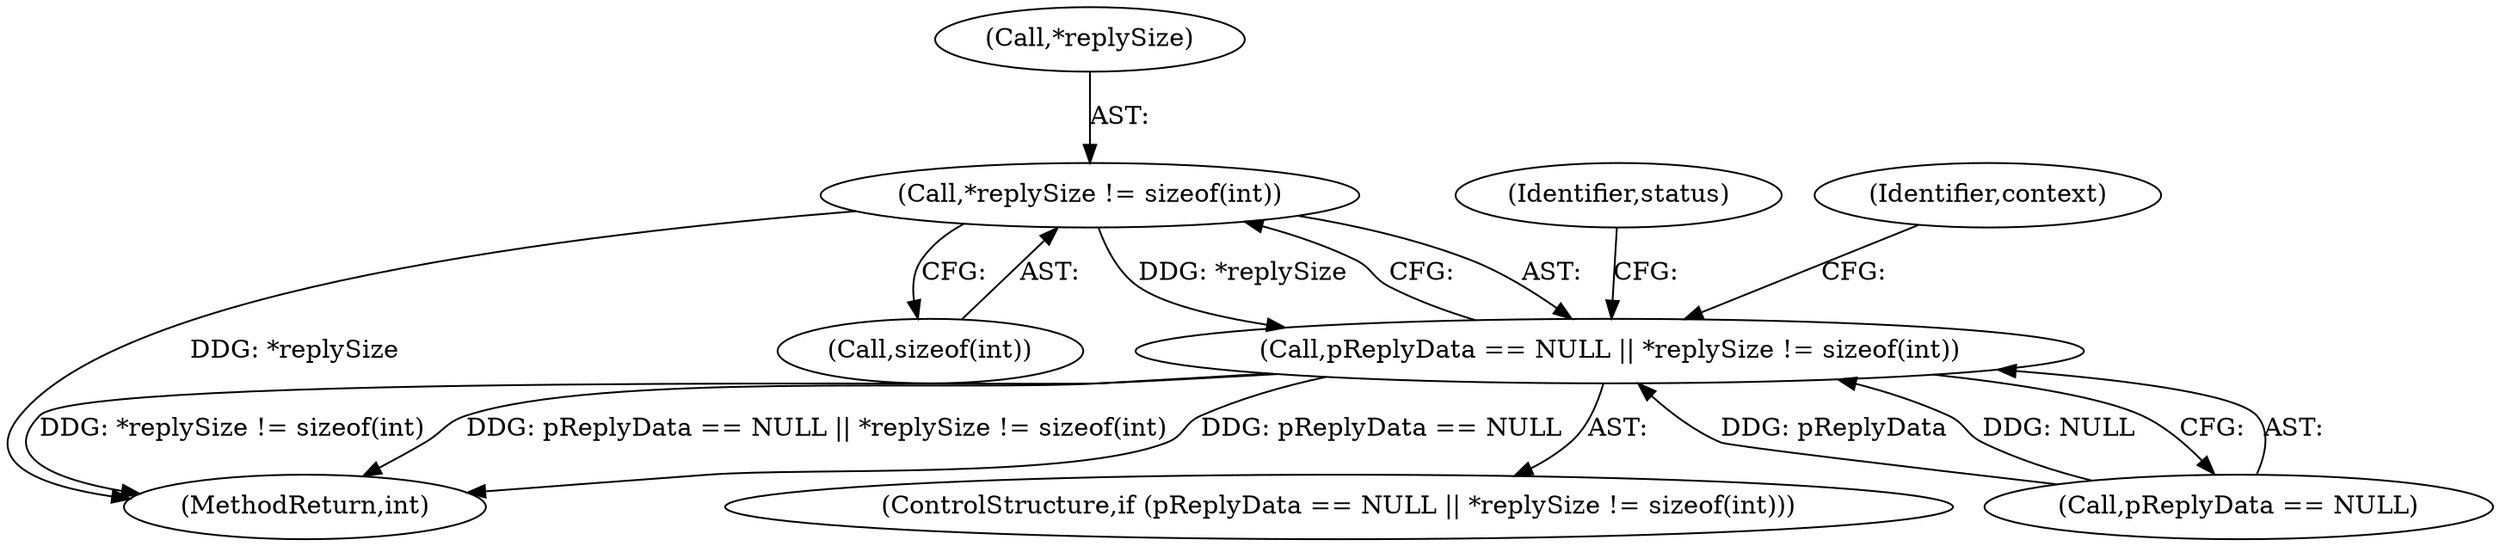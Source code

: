 digraph "0_Android_073a80800f341325932c66818ce4302b312909a4@API" {
"1000328" [label="(Call,*replySize != sizeof(int))"];
"1000324" [label="(Call,pReplyData == NULL || *replySize != sizeof(int))"];
"1000328" [label="(Call,*replySize != sizeof(int))"];
"1000712" [label="(MethodReturn,int)"];
"1000342" [label="(Identifier,context)"];
"1000324" [label="(Call,pReplyData == NULL || *replySize != sizeof(int))"];
"1000323" [label="(ControlStructure,if (pReplyData == NULL || *replySize != sizeof(int)))"];
"1000335" [label="(Identifier,status)"];
"1000329" [label="(Call,*replySize)"];
"1000331" [label="(Call,sizeof(int))"];
"1000325" [label="(Call,pReplyData == NULL)"];
"1000328" -> "1000324"  [label="AST: "];
"1000328" -> "1000331"  [label="CFG: "];
"1000329" -> "1000328"  [label="AST: "];
"1000331" -> "1000328"  [label="AST: "];
"1000324" -> "1000328"  [label="CFG: "];
"1000328" -> "1000712"  [label="DDG: *replySize"];
"1000328" -> "1000324"  [label="DDG: *replySize"];
"1000324" -> "1000323"  [label="AST: "];
"1000324" -> "1000325"  [label="CFG: "];
"1000325" -> "1000324"  [label="AST: "];
"1000335" -> "1000324"  [label="CFG: "];
"1000342" -> "1000324"  [label="CFG: "];
"1000324" -> "1000712"  [label="DDG: *replySize != sizeof(int)"];
"1000324" -> "1000712"  [label="DDG: pReplyData == NULL || *replySize != sizeof(int)"];
"1000324" -> "1000712"  [label="DDG: pReplyData == NULL"];
"1000325" -> "1000324"  [label="DDG: pReplyData"];
"1000325" -> "1000324"  [label="DDG: NULL"];
}

